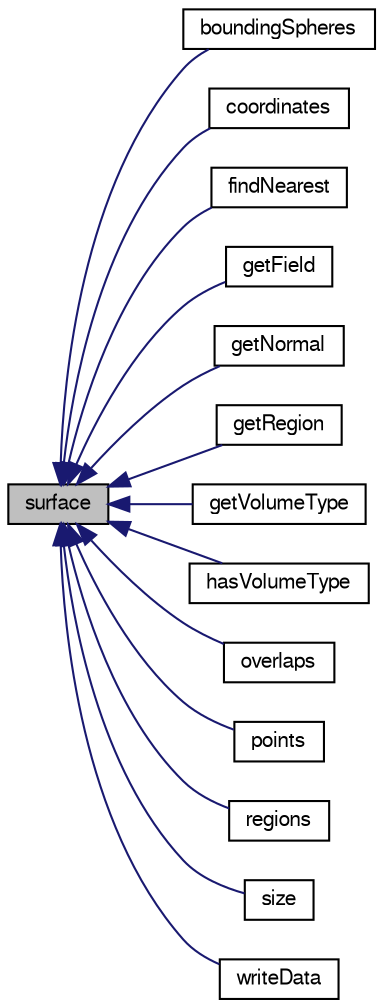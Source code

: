 digraph "surface"
{
  bgcolor="transparent";
  edge [fontname="FreeSans",fontsize="10",labelfontname="FreeSans",labelfontsize="10"];
  node [fontname="FreeSans",fontsize="10",shape=record];
  rankdir="LR";
  Node1 [label="surface",height=0.2,width=0.4,color="black", fillcolor="grey75", style="filled" fontcolor="black"];
  Node1 -> Node2 [dir="back",color="midnightblue",fontsize="10",style="solid",fontname="FreeSans"];
  Node2 [label="boundingSpheres",height=0.2,width=0.4,color="black",URL="$a02204.html#a759ae0af5ca7f2dd32ad877909c3c207",tooltip="Get bounding spheres (centre and radius squared), one per element. "];
  Node1 -> Node3 [dir="back",color="midnightblue",fontsize="10",style="solid",fontname="FreeSans"];
  Node3 [label="coordinates",height=0.2,width=0.4,color="black",URL="$a02204.html#a63dde5ed963ede3c2c7a3681dd742999",tooltip="Get representative set of element coordinates. "];
  Node1 -> Node4 [dir="back",color="midnightblue",fontsize="10",style="solid",fontname="FreeSans"];
  Node4 [label="findNearest",height=0.2,width=0.4,color="black",URL="$a02204.html#ad597efd16bb399d57e097c17ac218843",tooltip="Find nearest on original surface. Note:does not use perturbation. "];
  Node1 -> Node5 [dir="back",color="midnightblue",fontsize="10",style="solid",fontname="FreeSans"];
  Node5 [label="getField",height=0.2,width=0.4,color="black",URL="$a02204.html#a48c9e4c30ad88d9a60af2b9cff047a3a",tooltip="WIP. From a set of hits (points and. "];
  Node1 -> Node6 [dir="back",color="midnightblue",fontsize="10",style="solid",fontname="FreeSans"];
  Node6 [label="getNormal",height=0.2,width=0.4,color="black",URL="$a02204.html#a16fe4bfc6e6a2f1487a2a3fc09ba7dd2",tooltip="From a set of points and indices get the normal. "];
  Node1 -> Node7 [dir="back",color="midnightblue",fontsize="10",style="solid",fontname="FreeSans"];
  Node7 [label="getRegion",height=0.2,width=0.4,color="black",URL="$a02204.html#a9645f9c1f7ef56e6aac8c9238734a10f",tooltip="From a set of points and indices get the region. "];
  Node1 -> Node8 [dir="back",color="midnightblue",fontsize="10",style="solid",fontname="FreeSans"];
  Node8 [label="getVolumeType",height=0.2,width=0.4,color="black",URL="$a02204.html#ab5c37b17fa4bd16916d87041a6d17f62",tooltip="Determine type (inside/outside/mixed) for point. unknown if. "];
  Node1 -> Node9 [dir="back",color="midnightblue",fontsize="10",style="solid",fontname="FreeSans"];
  Node9 [label="hasVolumeType",height=0.2,width=0.4,color="black",URL="$a02204.html#a798673b46d1d52d6ef1fd1286a72cf4a",tooltip="Whether supports volume type below. "];
  Node1 -> Node10 [dir="back",color="midnightblue",fontsize="10",style="solid",fontname="FreeSans"];
  Node10 [label="overlaps",height=0.2,width=0.4,color="black",URL="$a02204.html#a98f33194ef7b842face2371d152b5405",tooltip="Does any part of the surface overlap the supplied bound box? "];
  Node1 -> Node11 [dir="back",color="midnightblue",fontsize="10",style="solid",fontname="FreeSans"];
  Node11 [label="points",height=0.2,width=0.4,color="black",URL="$a02204.html#a93d8a916aed41c1dcb28f808215999da",tooltip="Get the points that define the surface. "];
  Node1 -> Node12 [dir="back",color="midnightblue",fontsize="10",style="solid",fontname="FreeSans"];
  Node12 [label="regions",height=0.2,width=0.4,color="black",URL="$a02204.html#a1f8c09c2c18c30c04fb97dc1cff648b0",tooltip="Names of regions. "];
  Node1 -> Node13 [dir="back",color="midnightblue",fontsize="10",style="solid",fontname="FreeSans"];
  Node13 [label="size",height=0.2,width=0.4,color="black",URL="$a02204.html#aefe0792b5b0175e6022a92a906fdf053",tooltip="Range of local indices that can be returned. "];
  Node1 -> Node14 [dir="back",color="midnightblue",fontsize="10",style="solid",fontname="FreeSans"];
  Node14 [label="writeData",height=0.2,width=0.4,color="black",URL="$a02204.html#a8636852e37dd7a5d68b3c25ee656f778",tooltip="Pure virtual writaData function. "];
}
